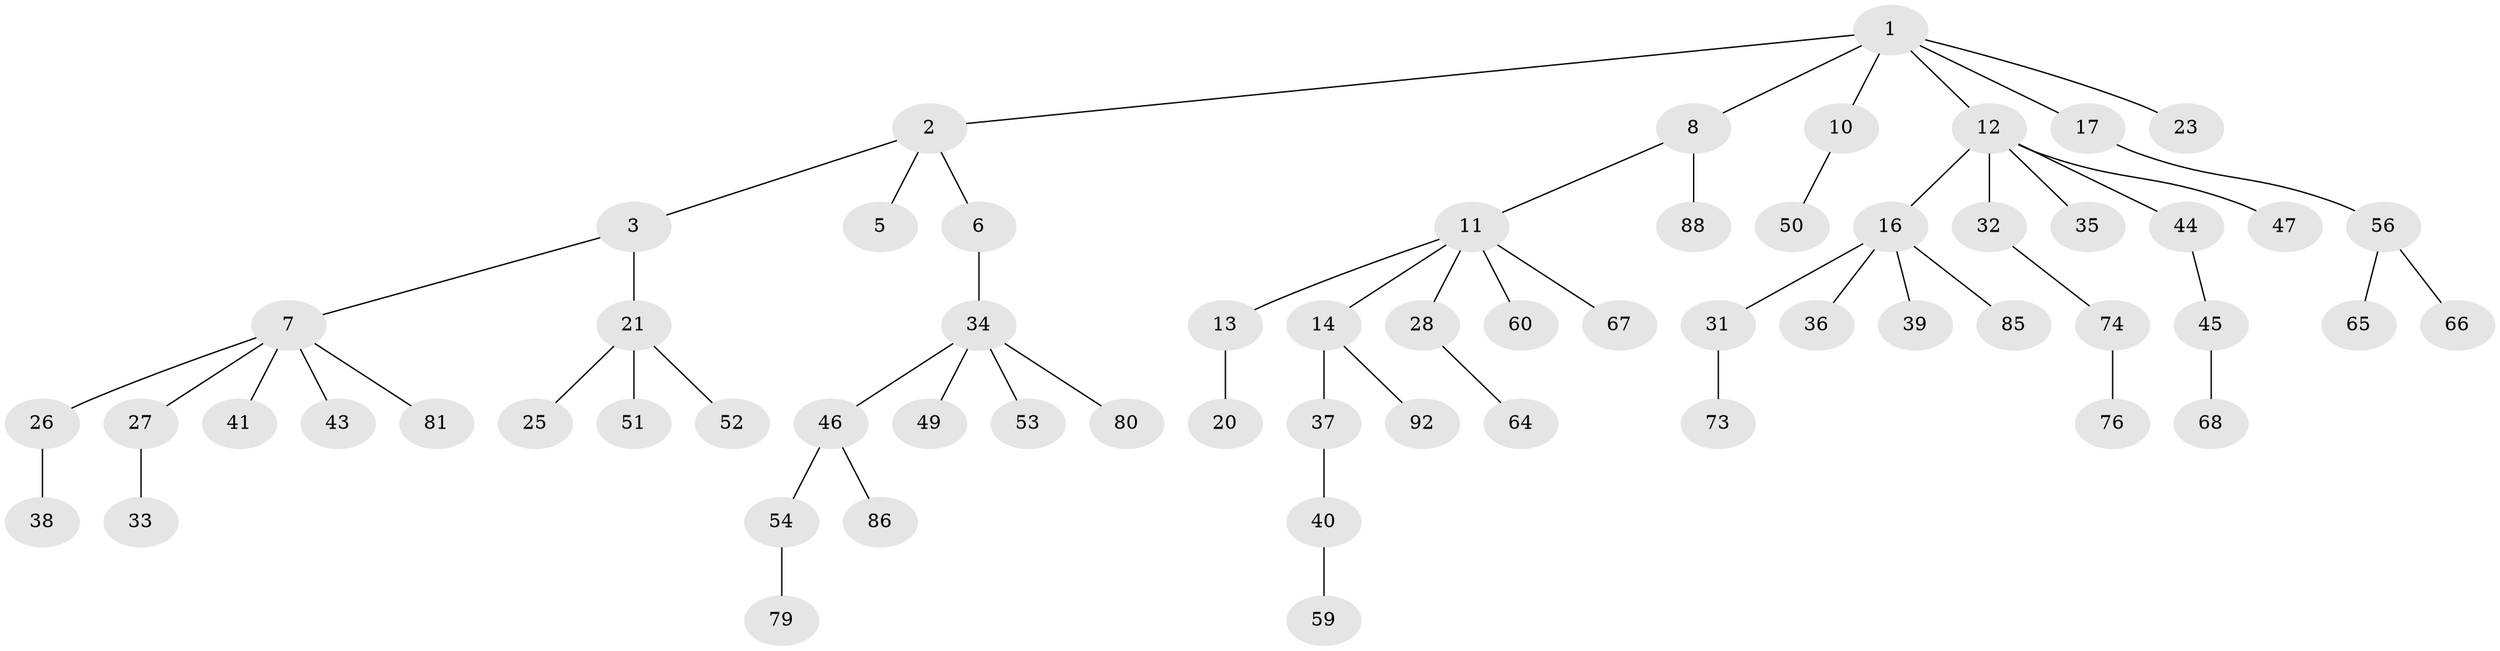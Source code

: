 // Generated by graph-tools (version 1.1) at 2025/52/02/27/25 19:52:11]
// undirected, 61 vertices, 60 edges
graph export_dot {
graph [start="1"]
  node [color=gray90,style=filled];
  1 [super="+9"];
  2 [super="+4"];
  3 [super="+19"];
  5 [super="+30"];
  6;
  7 [super="+15"];
  8 [super="+84"];
  10;
  11 [super="+22"];
  12 [super="+18"];
  13 [super="+48"];
  14 [super="+78"];
  16 [super="+29"];
  17;
  20;
  21 [super="+24"];
  23 [super="+87"];
  25 [super="+57"];
  26;
  27 [super="+91"];
  28;
  31 [super="+63"];
  32;
  33;
  34 [super="+42"];
  35;
  36;
  37 [super="+58"];
  38 [super="+90"];
  39;
  40 [super="+82"];
  41;
  43;
  44;
  45 [super="+72"];
  46 [super="+69"];
  47 [super="+55"];
  49;
  50 [super="+70"];
  51;
  52;
  53 [super="+62"];
  54;
  56 [super="+61"];
  59;
  60 [super="+83"];
  64;
  65;
  66 [super="+77"];
  67;
  68 [super="+71"];
  73;
  74 [super="+75"];
  76;
  79 [super="+89"];
  80;
  81;
  85;
  86;
  88;
  92;
  1 -- 2;
  1 -- 8;
  1 -- 12;
  1 -- 10;
  1 -- 17;
  1 -- 23;
  2 -- 3;
  2 -- 5;
  2 -- 6;
  3 -- 7;
  3 -- 21;
  6 -- 34;
  7 -- 43;
  7 -- 81;
  7 -- 41;
  7 -- 26;
  7 -- 27;
  8 -- 11;
  8 -- 88;
  10 -- 50;
  11 -- 13;
  11 -- 14;
  11 -- 60;
  11 -- 67;
  11 -- 28;
  12 -- 16;
  12 -- 35;
  12 -- 47;
  12 -- 32;
  12 -- 44;
  13 -- 20;
  14 -- 37;
  14 -- 92;
  16 -- 36;
  16 -- 39;
  16 -- 85;
  16 -- 31;
  17 -- 56;
  21 -- 51;
  21 -- 25;
  21 -- 52;
  26 -- 38;
  27 -- 33;
  28 -- 64;
  31 -- 73;
  32 -- 74;
  34 -- 46;
  34 -- 80;
  34 -- 49;
  34 -- 53;
  37 -- 40;
  40 -- 59;
  44 -- 45;
  45 -- 68;
  46 -- 54;
  46 -- 86;
  54 -- 79;
  56 -- 65;
  56 -- 66;
  74 -- 76;
}
